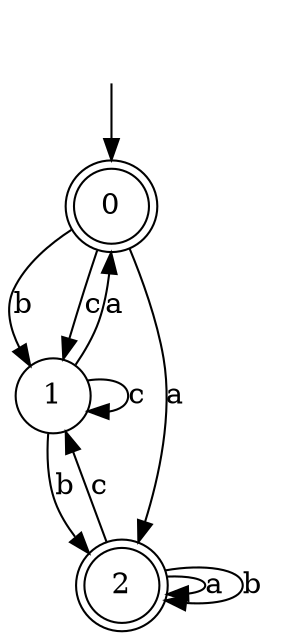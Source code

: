 digraph g {
__start [label=""shape=none]
	0[shape="doublecircle" label="0"]
	1[shape="circle" label="1"]
	2[shape="doublecircle" label="2"]
__start -> 0
	0->2 [label="a"]
	0->1 [label="b"]
	0->1 [label="c"]
	1->0 [label="a"]
	1->2 [label="b"]
	1->1 [label="c"]
	2->2 [label="a"]
	2->2 [label="b"]
	2->1 [label="c"]
}